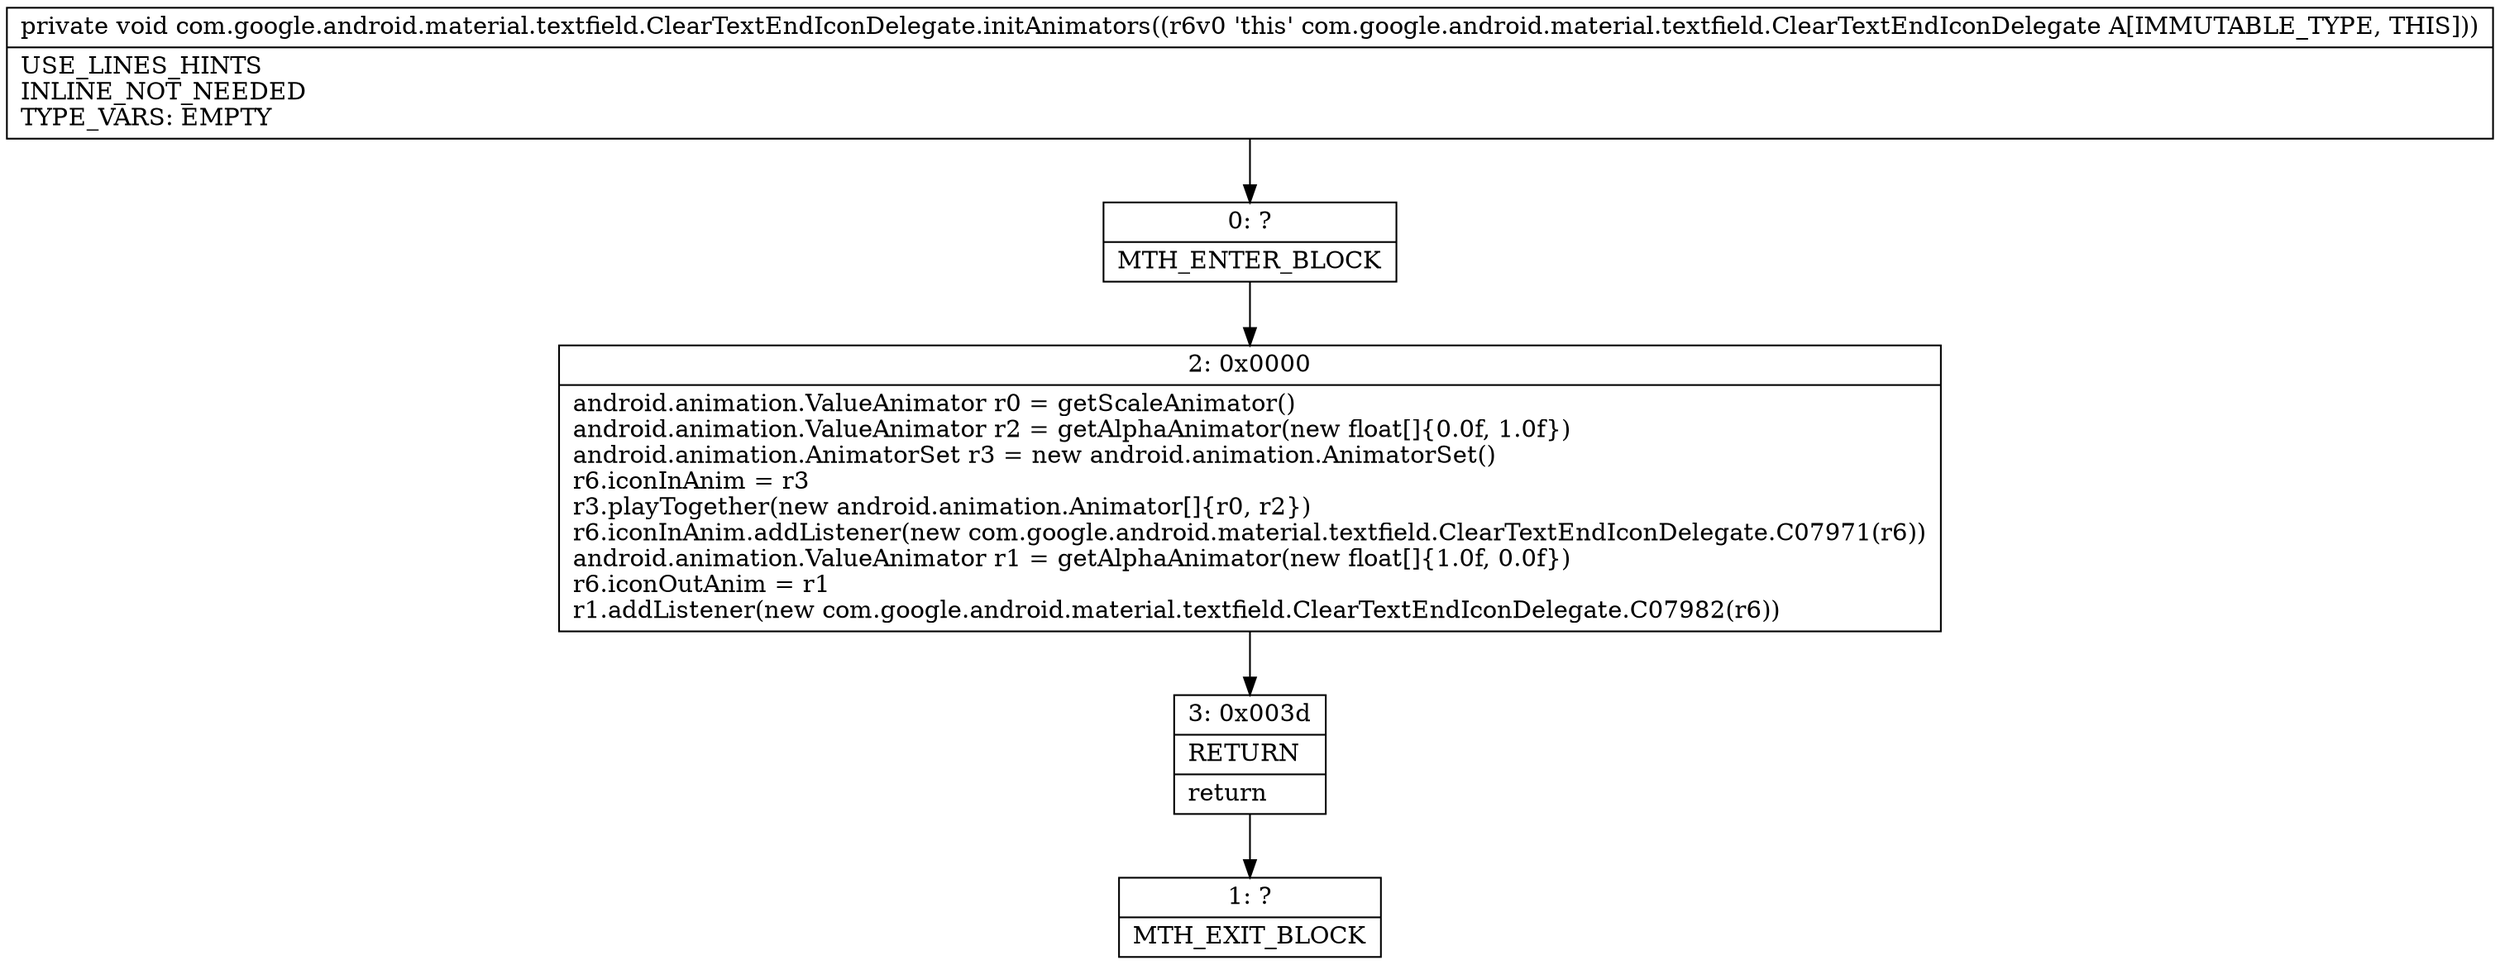 digraph "CFG forcom.google.android.material.textfield.ClearTextEndIconDelegate.initAnimators()V" {
Node_0 [shape=record,label="{0\:\ ?|MTH_ENTER_BLOCK\l}"];
Node_2 [shape=record,label="{2\:\ 0x0000|android.animation.ValueAnimator r0 = getScaleAnimator()\landroid.animation.ValueAnimator r2 = getAlphaAnimator(new float[]\{0.0f, 1.0f\})\landroid.animation.AnimatorSet r3 = new android.animation.AnimatorSet()\lr6.iconInAnim = r3\lr3.playTogether(new android.animation.Animator[]\{r0, r2\})\lr6.iconInAnim.addListener(new com.google.android.material.textfield.ClearTextEndIconDelegate.C07971(r6))\landroid.animation.ValueAnimator r1 = getAlphaAnimator(new float[]\{1.0f, 0.0f\})\lr6.iconOutAnim = r1\lr1.addListener(new com.google.android.material.textfield.ClearTextEndIconDelegate.C07982(r6))\l}"];
Node_3 [shape=record,label="{3\:\ 0x003d|RETURN\l|return\l}"];
Node_1 [shape=record,label="{1\:\ ?|MTH_EXIT_BLOCK\l}"];
MethodNode[shape=record,label="{private void com.google.android.material.textfield.ClearTextEndIconDelegate.initAnimators((r6v0 'this' com.google.android.material.textfield.ClearTextEndIconDelegate A[IMMUTABLE_TYPE, THIS]))  | USE_LINES_HINTS\lINLINE_NOT_NEEDED\lTYPE_VARS: EMPTY\l}"];
MethodNode -> Node_0;Node_0 -> Node_2;
Node_2 -> Node_3;
Node_3 -> Node_1;
}

